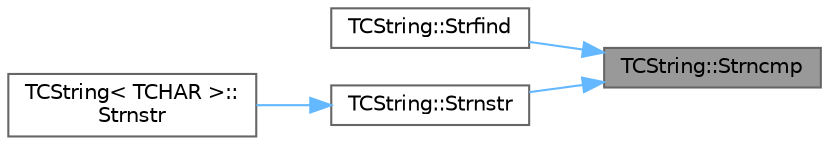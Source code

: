 digraph "TCString::Strncmp"
{
 // INTERACTIVE_SVG=YES
 // LATEX_PDF_SIZE
  bgcolor="transparent";
  edge [fontname=Helvetica,fontsize=10,labelfontname=Helvetica,labelfontsize=10];
  node [fontname=Helvetica,fontsize=10,shape=box,height=0.2,width=0.4];
  rankdir="RL";
  Node1 [id="Node000001",label="TCString::Strncmp",height=0.2,width=0.4,color="gray40", fillcolor="grey60", style="filled", fontcolor="black",tooltip="strncmp wrapper"];
  Node1 -> Node2 [id="edge1_Node000001_Node000002",dir="back",color="steelblue1",style="solid",tooltip=" "];
  Node2 [id="Node000002",label="TCString::Strfind",height=0.2,width=0.4,color="grey40", fillcolor="white", style="filled",URL="$df/d74/structTCString.html#a981b1d32bf46ab5e6d8015d874764f4c",tooltip="Find string in string, case sensitive, requires non-alphanumeric lead-in."];
  Node1 -> Node3 [id="edge2_Node000001_Node000003",dir="back",color="steelblue1",style="solid",tooltip=" "];
  Node3 [id="Node000003",label="TCString::Strnstr",height=0.2,width=0.4,color="grey40", fillcolor="white", style="filled",URL="$df/d74/structTCString.html#adfb97034b89d53a7f27f671f07409ff8",tooltip="Finds string in string, case sensitive."];
  Node3 -> Node4 [id="edge3_Node000003_Node000004",dir="back",color="steelblue1",style="solid",tooltip=" "];
  Node4 [id="Node000004",label="TCString\< TCHAR \>::\lStrnstr",height=0.2,width=0.4,color="grey40", fillcolor="white", style="filled",URL="$df/d74/structTCString.html#ae1db3ccd6b0463af62537cdeb7dd2a26",tooltip=" "];
}
